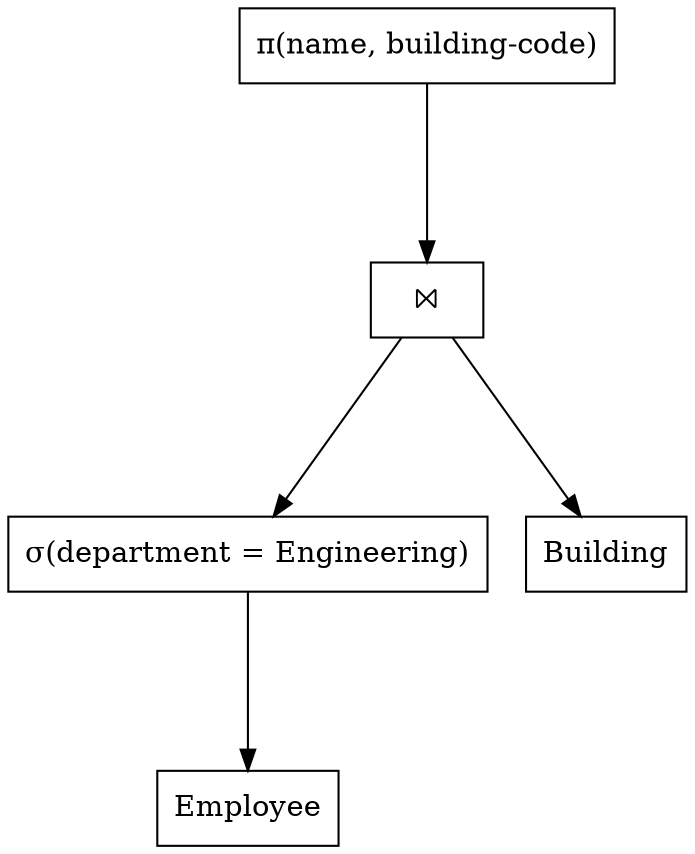 digraph {
	rankdir = "TB";
	node [ shape="box" ]//, height = 0.7, width = 1.0 ]
	ranksep = "1.2 equally";
	"π(name, building-code)"
	"σ(department = Engineering)"
	"⨝"
	"π(name, building-code)" -> "⨝"
	"⨝" -> "σ(department = Engineering)"
	"⨝" -> "Building"
	"σ(department = Engineering)" -> "Employee"
	"Building"
}
